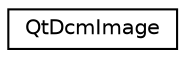 digraph "Graphical Class Hierarchy"
{
  edge [fontname="Helvetica",fontsize="10",labelfontname="Helvetica",labelfontsize="10"];
  node [fontname="Helvetica",fontsize="10",shape=record];
  rankdir="LR";
  Node1 [label="QtDcmImage",height=0.2,width=0.4,color="black", fillcolor="white", style="filled",URL="$classQtDcmImage.html",tooltip="This class is a representation of a dicom image. "];
}
